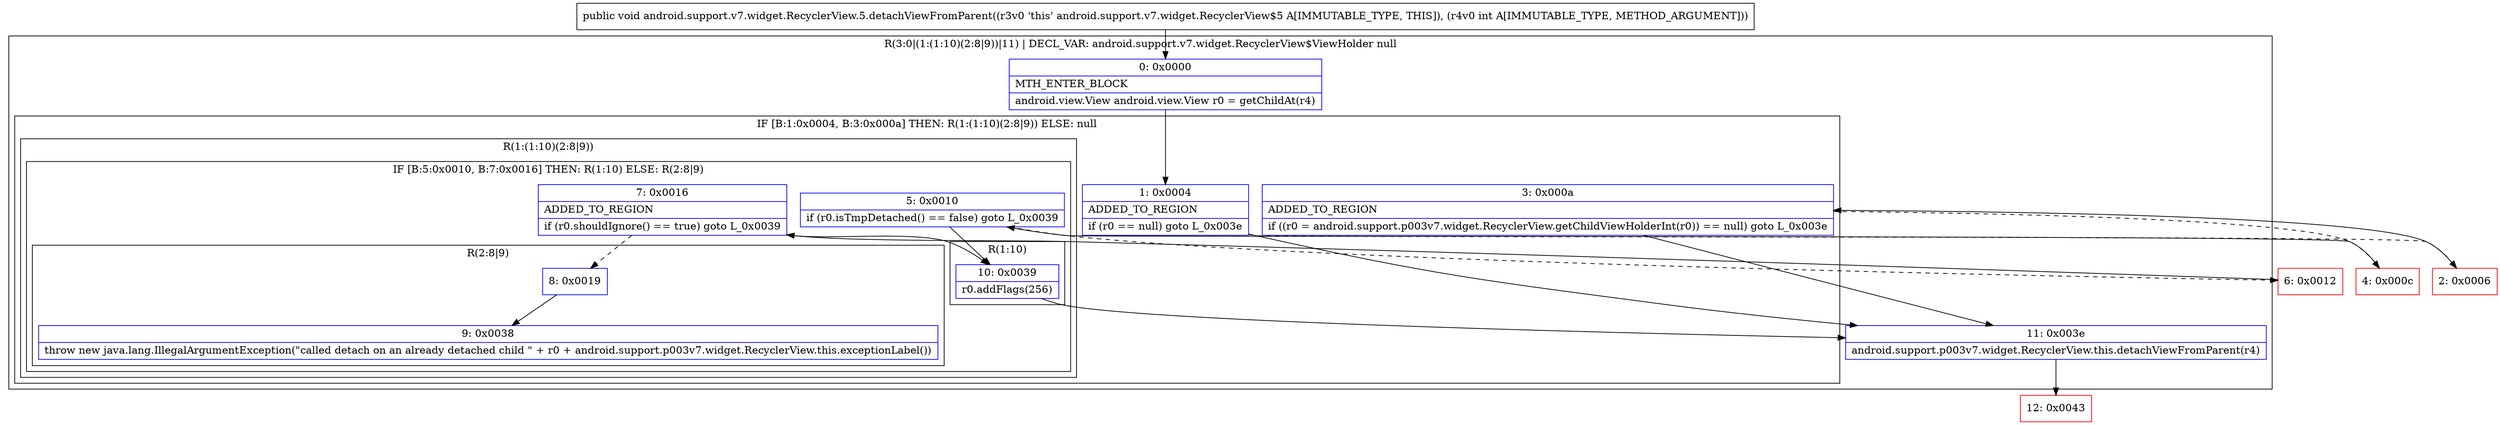 digraph "CFG forandroid.support.v7.widget.RecyclerView.5.detachViewFromParent(I)V" {
subgraph cluster_Region_1789422462 {
label = "R(3:0|(1:(1:10)(2:8|9))|11) | DECL_VAR: android.support.v7.widget.RecyclerView$ViewHolder null\l";
node [shape=record,color=blue];
Node_0 [shape=record,label="{0\:\ 0x0000|MTH_ENTER_BLOCK\l|android.view.View android.view.View r0 = getChildAt(r4)\l}"];
subgraph cluster_IfRegion_1385303543 {
label = "IF [B:1:0x0004, B:3:0x000a] THEN: R(1:(1:10)(2:8|9)) ELSE: null";
node [shape=record,color=blue];
Node_1 [shape=record,label="{1\:\ 0x0004|ADDED_TO_REGION\l|if (r0 == null) goto L_0x003e\l}"];
Node_3 [shape=record,label="{3\:\ 0x000a|ADDED_TO_REGION\l|if ((r0 = android.support.p003v7.widget.RecyclerView.getChildViewHolderInt(r0)) == null) goto L_0x003e\l}"];
subgraph cluster_Region_192877909 {
label = "R(1:(1:10)(2:8|9))";
node [shape=record,color=blue];
subgraph cluster_IfRegion_864932805 {
label = "IF [B:5:0x0010, B:7:0x0016] THEN: R(1:10) ELSE: R(2:8|9)";
node [shape=record,color=blue];
Node_5 [shape=record,label="{5\:\ 0x0010|if (r0.isTmpDetached() == false) goto L_0x0039\l}"];
Node_7 [shape=record,label="{7\:\ 0x0016|ADDED_TO_REGION\l|if (r0.shouldIgnore() == true) goto L_0x0039\l}"];
subgraph cluster_Region_1308413779 {
label = "R(1:10)";
node [shape=record,color=blue];
Node_10 [shape=record,label="{10\:\ 0x0039|r0.addFlags(256)\l}"];
}
subgraph cluster_Region_663241413 {
label = "R(2:8|9)";
node [shape=record,color=blue];
Node_8 [shape=record,label="{8\:\ 0x0019}"];
Node_9 [shape=record,label="{9\:\ 0x0038|throw new java.lang.IllegalArgumentException(\"called detach on an already detached child \" + r0 + android.support.p003v7.widget.RecyclerView.this.exceptionLabel())\l}"];
}
}
}
}
Node_11 [shape=record,label="{11\:\ 0x003e|android.support.p003v7.widget.RecyclerView.this.detachViewFromParent(r4)\l}"];
}
Node_2 [shape=record,color=red,label="{2\:\ 0x0006}"];
Node_4 [shape=record,color=red,label="{4\:\ 0x000c}"];
Node_6 [shape=record,color=red,label="{6\:\ 0x0012}"];
Node_12 [shape=record,color=red,label="{12\:\ 0x0043}"];
MethodNode[shape=record,label="{public void android.support.v7.widget.RecyclerView.5.detachViewFromParent((r3v0 'this' android.support.v7.widget.RecyclerView$5 A[IMMUTABLE_TYPE, THIS]), (r4v0 int A[IMMUTABLE_TYPE, METHOD_ARGUMENT])) }"];
MethodNode -> Node_0;
Node_0 -> Node_1;
Node_1 -> Node_2[style=dashed];
Node_1 -> Node_11;
Node_3 -> Node_4[style=dashed];
Node_3 -> Node_11;
Node_5 -> Node_6[style=dashed];
Node_5 -> Node_10;
Node_7 -> Node_8[style=dashed];
Node_7 -> Node_10;
Node_10 -> Node_11;
Node_8 -> Node_9;
Node_11 -> Node_12;
Node_2 -> Node_3;
Node_4 -> Node_5;
Node_6 -> Node_7;
}

